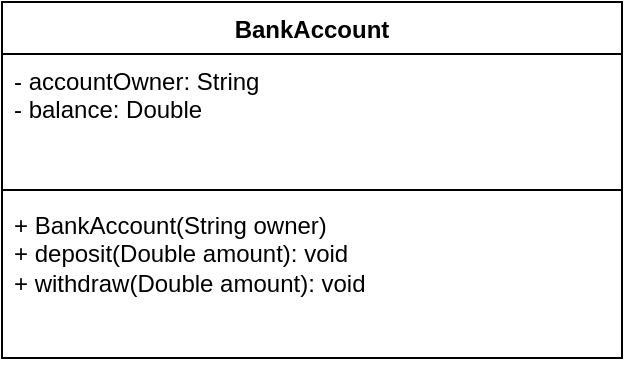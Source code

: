 <mxfile version="27.1.4">
  <diagram name="Página-1" id="TgwxN7ZcnSp5ssPqCrSE">
    <mxGraphModel dx="1426" dy="790" grid="1" gridSize="10" guides="1" tooltips="1" connect="1" arrows="1" fold="1" page="1" pageScale="1" pageWidth="827" pageHeight="1169" math="0" shadow="0">
      <root>
        <mxCell id="0" />
        <mxCell id="1" parent="0" />
        <mxCell id="GcCU7RCMb8gu-kVe2cZz-5" value="BankAccount&lt;div&gt;&lt;br&gt;&lt;/div&gt;" style="swimlane;fontStyle=1;align=center;verticalAlign=top;childLayout=stackLayout;horizontal=1;startSize=26;horizontalStack=0;resizeParent=1;resizeParentMax=0;resizeLast=0;collapsible=1;marginBottom=0;whiteSpace=wrap;html=1;" vertex="1" parent="1">
          <mxGeometry x="230" y="210" width="310" height="178" as="geometry" />
        </mxCell>
        <mxCell id="GcCU7RCMb8gu-kVe2cZz-6" value="- accountOwner: String&lt;div&gt;- balance: Double&lt;/div&gt;&lt;div&gt;&lt;br&gt;&lt;/div&gt;" style="text;strokeColor=none;fillColor=none;align=left;verticalAlign=top;spacingLeft=4;spacingRight=4;overflow=hidden;rotatable=0;points=[[0,0.5],[1,0.5]];portConstraint=eastwest;whiteSpace=wrap;html=1;" vertex="1" parent="GcCU7RCMb8gu-kVe2cZz-5">
          <mxGeometry y="26" width="310" height="64" as="geometry" />
        </mxCell>
        <mxCell id="GcCU7RCMb8gu-kVe2cZz-7" value="" style="line;strokeWidth=1;fillColor=none;align=left;verticalAlign=middle;spacingTop=-1;spacingLeft=3;spacingRight=3;rotatable=0;labelPosition=right;points=[];portConstraint=eastwest;strokeColor=inherit;" vertex="1" parent="GcCU7RCMb8gu-kVe2cZz-5">
          <mxGeometry y="90" width="310" height="8" as="geometry" />
        </mxCell>
        <mxCell id="GcCU7RCMb8gu-kVe2cZz-8" value="+ BankAccount(String owner)&lt;div&gt;+ deposit(Double amount): void&lt;/div&gt;&lt;div&gt;+ withdraw(Double amount): void&lt;/div&gt;" style="text;strokeColor=none;fillColor=none;align=left;verticalAlign=top;spacingLeft=4;spacingRight=4;overflow=hidden;rotatable=0;points=[[0,0.5],[1,0.5]];portConstraint=eastwest;whiteSpace=wrap;html=1;" vertex="1" parent="GcCU7RCMb8gu-kVe2cZz-5">
          <mxGeometry y="98" width="310" height="80" as="geometry" />
        </mxCell>
      </root>
    </mxGraphModel>
  </diagram>
</mxfile>

